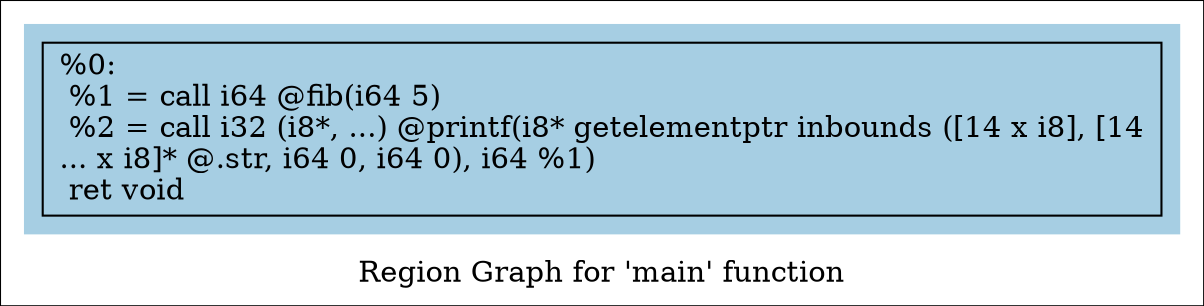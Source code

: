 digraph "Region Graph for 'main' function" {
	label="Region Graph for 'main' function";

	Node0x55801772af10 [shape=record,label="{%0:\l  %1 = call i64 @fib(i64 5)\l  %2 = call i32 (i8*, ...) @printf(i8* getelementptr inbounds ([14 x i8], [14\l... x i8]* @.str, i64 0, i64 0), i64 %1)\l  ret void\l}"];
	colorscheme = "paired12"
        subgraph cluster_0x558017730500 {
          label = "";
          style = filled;
          color = 1
          Node0x55801772af10;
        }
}
